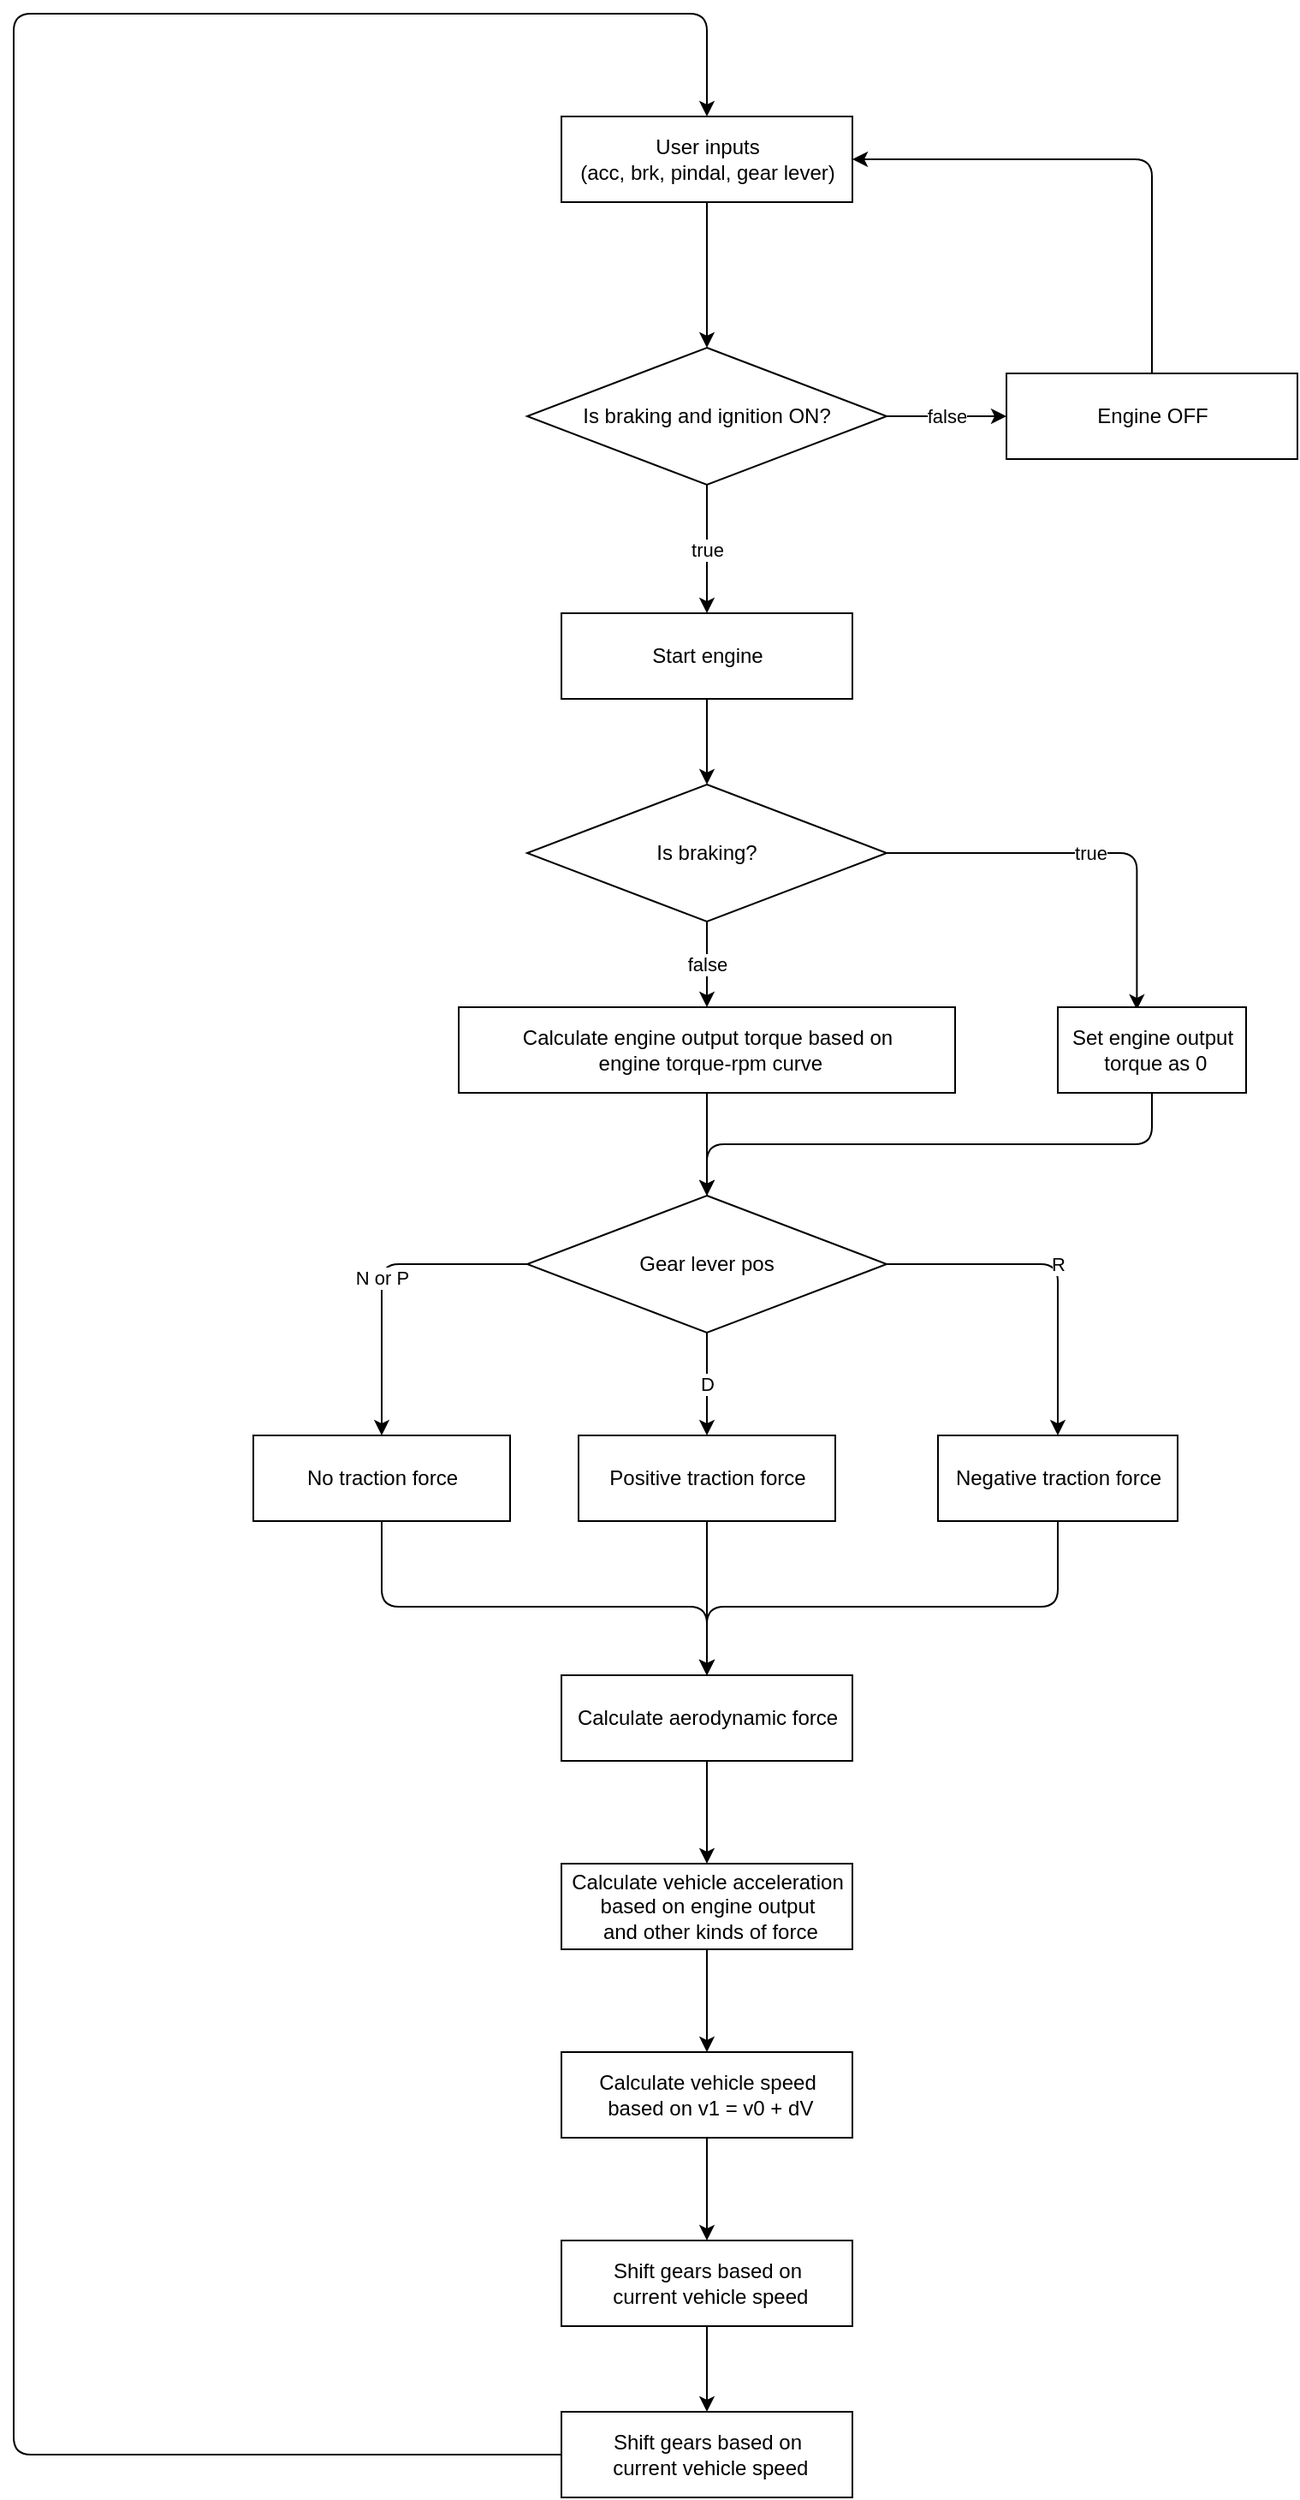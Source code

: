 <mxfile>
    <diagram id="1jWpQOii6SPy_KasVZw6" name="Page-1">
        <mxGraphModel dx="832" dy="2244" grid="1" gridSize="10" guides="1" tooltips="1" connect="1" arrows="1" fold="1" page="1" pageScale="1" pageWidth="850" pageHeight="1100" math="0" shadow="0">
            <root>
                <mxCell id="0"/>
                <mxCell id="1" parent="0"/>
                <mxCell id="42" style="edgeStyle=orthogonalEdgeStyle;html=1;entryX=0.5;entryY=0;entryDx=0;entryDy=0;" edge="1" parent="1" source="2" target="36">
                    <mxGeometry relative="1" as="geometry">
                        <mxPoint x="445" y="-120" as="targetPoint"/>
                    </mxGeometry>
                </mxCell>
                <mxCell id="2" value="User inputs&lt;br&gt;(acc, brk, pindal, gear lever)" style="html=1;" vertex="1" parent="1">
                    <mxGeometry x="360" y="-100" width="170" height="50" as="geometry"/>
                </mxCell>
                <mxCell id="13" value="false" style="edgeStyle=none;html=1;entryX=0.5;entryY=0;entryDx=0;entryDy=0;" edge="1" parent="1" source="5" target="9">
                    <mxGeometry relative="1" as="geometry"/>
                </mxCell>
                <mxCell id="15" value="true" style="edgeStyle=orthogonalEdgeStyle;html=1;entryX=0.42;entryY=0.031;entryDx=0;entryDy=0;entryPerimeter=0;exitX=1;exitY=0.5;exitDx=0;exitDy=0;" edge="1" parent="1" source="5" target="12">
                    <mxGeometry relative="1" as="geometry"/>
                </mxCell>
                <mxCell id="5" value="Is braking?" style="rhombus;whiteSpace=wrap;html=1;" vertex="1" parent="1">
                    <mxGeometry x="340" y="290" width="210" height="80" as="geometry"/>
                </mxCell>
                <mxCell id="17" style="edgeStyle=none;html=1;entryX=0.5;entryY=0;entryDx=0;entryDy=0;" edge="1" parent="1" source="9" target="16">
                    <mxGeometry relative="1" as="geometry"/>
                </mxCell>
                <mxCell id="9" value="Calculate engine output torque based on&lt;br&gt;&amp;nbsp;engine torque-rpm curve" style="html=1;" vertex="1" parent="1">
                    <mxGeometry x="300" y="420" width="290" height="50" as="geometry"/>
                </mxCell>
                <mxCell id="18" style="edgeStyle=orthogonalEdgeStyle;html=1;entryX=0.5;entryY=0;entryDx=0;entryDy=0;" edge="1" parent="1" source="12" target="16">
                    <mxGeometry relative="1" as="geometry">
                        <Array as="points">
                            <mxPoint x="705" y="500"/>
                            <mxPoint x="445" y="500"/>
                        </Array>
                    </mxGeometry>
                </mxCell>
                <mxCell id="12" value="Set engine output&lt;br&gt;&amp;nbsp;torque as 0" style="html=1;" vertex="1" parent="1">
                    <mxGeometry x="650" y="420" width="110" height="50" as="geometry"/>
                </mxCell>
                <mxCell id="20" value="D" style="edgeStyle=none;html=1;entryX=0.5;entryY=0;entryDx=0;entryDy=0;" edge="1" parent="1" source="16" target="19">
                    <mxGeometry relative="1" as="geometry"/>
                </mxCell>
                <mxCell id="22" value="R" style="edgeStyle=orthogonalEdgeStyle;html=1;entryX=0.5;entryY=0;entryDx=0;entryDy=0;exitX=1;exitY=0.5;exitDx=0;exitDy=0;" edge="1" parent="1" source="16" target="21">
                    <mxGeometry relative="1" as="geometry"/>
                </mxCell>
                <mxCell id="24" value="N or P" style="edgeStyle=orthogonalEdgeStyle;html=1;entryX=0.5;entryY=0;entryDx=0;entryDy=0;exitX=0;exitY=0.5;exitDx=0;exitDy=0;" edge="1" parent="1" source="16" target="23">
                    <mxGeometry relative="1" as="geometry"/>
                </mxCell>
                <mxCell id="16" value="Gear lever pos" style="rhombus;whiteSpace=wrap;html=1;" vertex="1" parent="1">
                    <mxGeometry x="340" y="530" width="210" height="80" as="geometry"/>
                </mxCell>
                <mxCell id="28" style="edgeStyle=orthogonalEdgeStyle;html=1;" edge="1" parent="1" source="19" target="25">
                    <mxGeometry relative="1" as="geometry"/>
                </mxCell>
                <mxCell id="19" value="Positive traction force" style="html=1;" vertex="1" parent="1">
                    <mxGeometry x="370" y="670" width="150" height="50" as="geometry"/>
                </mxCell>
                <mxCell id="29" style="edgeStyle=orthogonalEdgeStyle;html=1;" edge="1" parent="1" source="21" target="25">
                    <mxGeometry relative="1" as="geometry">
                        <Array as="points">
                            <mxPoint x="650" y="770"/>
                            <mxPoint x="445" y="770"/>
                        </Array>
                    </mxGeometry>
                </mxCell>
                <mxCell id="21" value="Negative traction force" style="html=1;" vertex="1" parent="1">
                    <mxGeometry x="580" y="670" width="140" height="50" as="geometry"/>
                </mxCell>
                <mxCell id="27" style="edgeStyle=orthogonalEdgeStyle;html=1;" edge="1" parent="1" source="23" target="25">
                    <mxGeometry relative="1" as="geometry">
                        <Array as="points">
                            <mxPoint x="255" y="770"/>
                            <mxPoint x="445" y="770"/>
                        </Array>
                    </mxGeometry>
                </mxCell>
                <mxCell id="23" value="No traction force" style="html=1;" vertex="1" parent="1">
                    <mxGeometry x="180" y="670" width="150" height="50" as="geometry"/>
                </mxCell>
                <mxCell id="30" style="edgeStyle=orthogonalEdgeStyle;html=1;entryX=0.5;entryY=0;entryDx=0;entryDy=0;" edge="1" parent="1" source="25" target="26">
                    <mxGeometry relative="1" as="geometry"/>
                </mxCell>
                <mxCell id="25" value="Calculate aerodynamic force" style="html=1;" vertex="1" parent="1">
                    <mxGeometry x="360" y="810" width="170" height="50" as="geometry"/>
                </mxCell>
                <mxCell id="32" style="edgeStyle=orthogonalEdgeStyle;html=1;" edge="1" parent="1" source="26" target="31">
                    <mxGeometry relative="1" as="geometry"/>
                </mxCell>
                <mxCell id="26" value="Calculate vehicle acceleration&lt;br&gt;based on engine output&lt;br&gt;&amp;nbsp;and other kinds of force" style="html=1;" vertex="1" parent="1">
                    <mxGeometry x="360" y="920" width="170" height="50" as="geometry"/>
                </mxCell>
                <mxCell id="34" style="edgeStyle=orthogonalEdgeStyle;html=1;" edge="1" parent="1" source="31" target="33">
                    <mxGeometry relative="1" as="geometry"/>
                </mxCell>
                <mxCell id="31" value="Calculate vehicle speed&lt;br&gt;&amp;nbsp;based on v1 = v0 + dV" style="html=1;" vertex="1" parent="1">
                    <mxGeometry x="360" y="1030" width="170" height="50" as="geometry"/>
                </mxCell>
                <mxCell id="46" style="edgeStyle=orthogonalEdgeStyle;html=1;" edge="1" parent="1" source="33" target="35">
                    <mxGeometry relative="1" as="geometry"/>
                </mxCell>
                <mxCell id="33" value="Shift gears based on&lt;br&gt;&amp;nbsp;current vehicle speed" style="html=1;" vertex="1" parent="1">
                    <mxGeometry x="360" y="1140" width="170" height="50" as="geometry"/>
                </mxCell>
                <mxCell id="47" style="edgeStyle=orthogonalEdgeStyle;html=1;entryX=0.5;entryY=0;entryDx=0;entryDy=0;" edge="1" parent="1" source="35" target="2">
                    <mxGeometry relative="1" as="geometry">
                        <Array as="points">
                            <mxPoint x="40" y="1265"/>
                            <mxPoint x="40" y="-160"/>
                            <mxPoint x="445" y="-160"/>
                        </Array>
                    </mxGeometry>
                </mxCell>
                <mxCell id="35" value="Shift gears based on&lt;br&gt;&amp;nbsp;current vehicle speed" style="html=1;" vertex="1" parent="1">
                    <mxGeometry x="360" y="1240" width="170" height="50" as="geometry"/>
                </mxCell>
                <mxCell id="40" value="true" style="edgeStyle=orthogonalEdgeStyle;html=1;" edge="1" parent="1" source="36" target="39">
                    <mxGeometry relative="1" as="geometry"/>
                </mxCell>
                <mxCell id="44" value="false" style="edgeStyle=orthogonalEdgeStyle;html=1;entryX=0;entryY=0.5;entryDx=0;entryDy=0;" edge="1" parent="1" source="36" target="43">
                    <mxGeometry relative="1" as="geometry"/>
                </mxCell>
                <mxCell id="36" value="Is braking and ignition ON?" style="rhombus;whiteSpace=wrap;html=1;" vertex="1" parent="1">
                    <mxGeometry x="340" y="35" width="210" height="80" as="geometry"/>
                </mxCell>
                <mxCell id="41" style="edgeStyle=orthogonalEdgeStyle;html=1;entryX=0.5;entryY=0;entryDx=0;entryDy=0;" edge="1" parent="1" source="39" target="5">
                    <mxGeometry relative="1" as="geometry"/>
                </mxCell>
                <mxCell id="39" value="Start engine" style="html=1;" vertex="1" parent="1">
                    <mxGeometry x="360" y="190" width="170" height="50" as="geometry"/>
                </mxCell>
                <mxCell id="45" value="" style="edgeStyle=orthogonalEdgeStyle;html=1;entryX=1;entryY=0.5;entryDx=0;entryDy=0;exitX=0.5;exitY=0;exitDx=0;exitDy=0;" edge="1" parent="1" source="43" target="2">
                    <mxGeometry relative="1" as="geometry"/>
                </mxCell>
                <mxCell id="43" value="Engine OFF" style="html=1;" vertex="1" parent="1">
                    <mxGeometry x="620" y="50" width="170" height="50" as="geometry"/>
                </mxCell>
            </root>
        </mxGraphModel>
    </diagram>
</mxfile>
